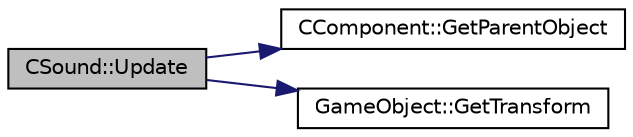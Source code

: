 digraph "CSound::Update"
{
 // LATEX_PDF_SIZE
  edge [fontname="Helvetica",fontsize="10",labelfontname="Helvetica",labelfontsize="10"];
  node [fontname="Helvetica",fontsize="10",shape=record];
  rankdir="LR";
  Node9 [label="CSound::Update",height=0.2,width=0.4,color="black", fillcolor="grey75", style="filled", fontcolor="black",tooltip="updates ongoing behaviour each frame"];
  Node9 -> Node10 [color="midnightblue",fontsize="10",style="solid",fontname="Helvetica"];
  Node10 [label="CComponent::GetParentObject",height=0.2,width=0.4,color="black", fillcolor="white", style="filled",URL="$class_c_component.html#a460c951a4f15f3d4af3cb7216ab838d9",tooltip="parent object accessor"];
  Node9 -> Node11 [color="midnightblue",fontsize="10",style="solid",fontname="Helvetica"];
  Node11 [label="GameObject::GetTransform",height=0.2,width=0.4,color="black", fillcolor="white", style="filled",URL="$class_game_object.html#ad4de114a5ac23de244bcfbf1947e041a",tooltip="transform accessor"];
}
